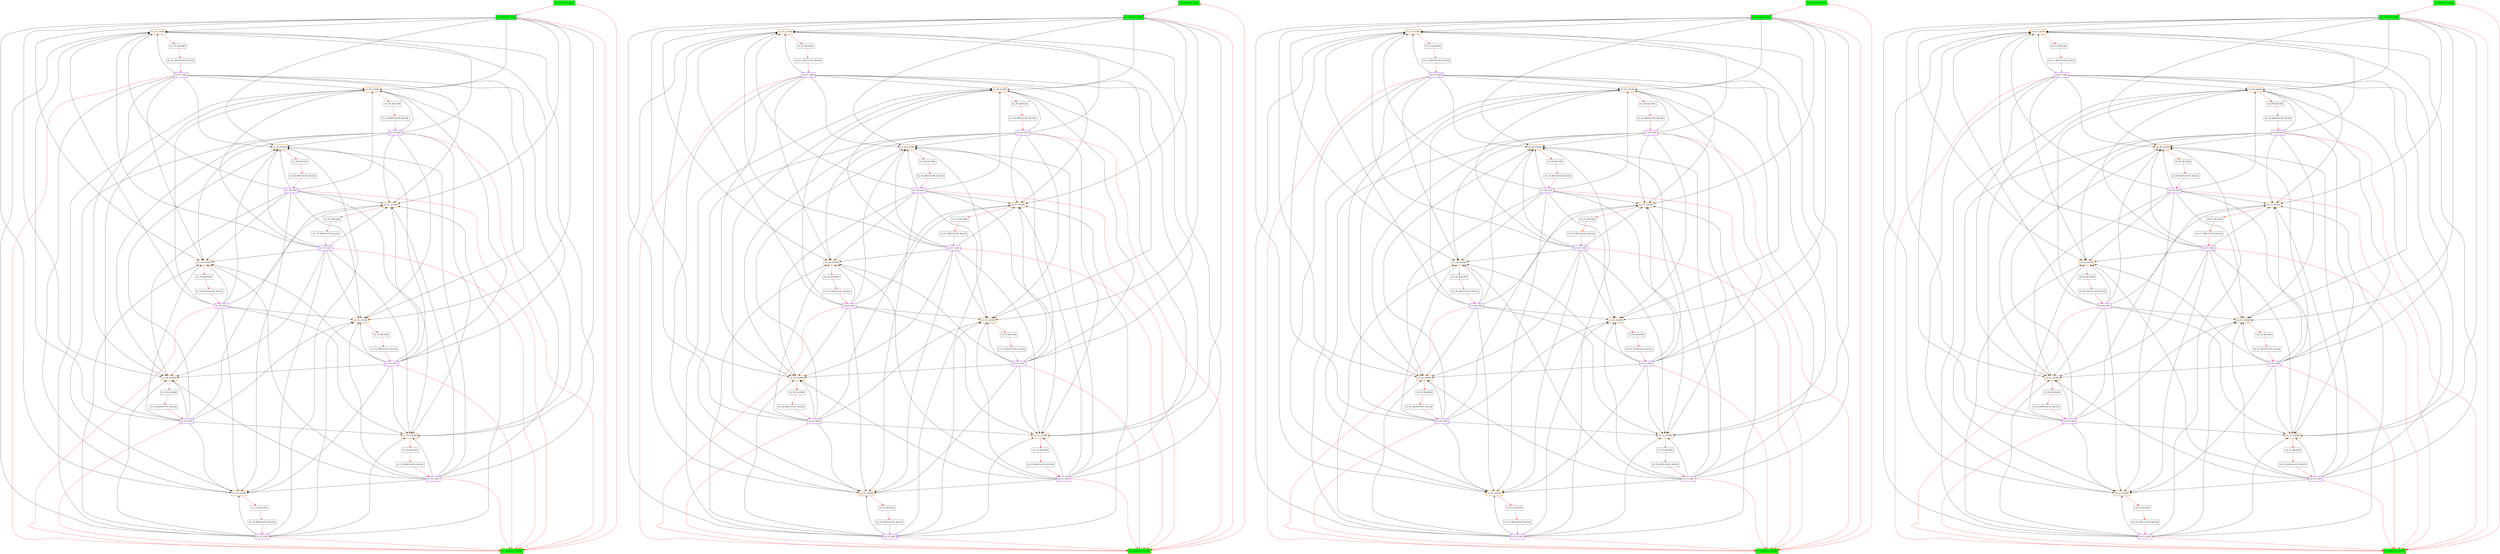 digraph G {
graph [root="Demo",rankdir   = TB, nodesep           = 0.6, mindist     = 1.0, ranksep = 1.0, overlap = false]
node [style     = "filled", fillcolor = "white", color = "black"]
G1_DEFAULT_Block[cpu="0", flags="0x00000107", type="block", tperiod="100000000", pattern="G1_DEFAULT", patentry="false", patexit="false", beamproc="undefined", bpentry="false", bpexit="false", qlo="false", qhi="false", qil="false", shape     = "rectangle", fillcolor = "green"];
G1_DEFAULT_ENTRY[cpu="0", flags="0x00002107", type="block", tperiod="100000000", pattern="G1_DEFAULT", patentry="true", patexit="false", beamproc="undefined", bpentry="false", bpexit="false", qlo="false", qhi="false", qil="false", shape     = "rectangle", fillcolor = "green", penwidth=2, color = "darkorange3"];
G1_DEFAULT_EXIT[cpu="0", flags="0x00108107", type="block", tperiod="100000000", pattern="G1_DEFAULT", patentry="false", patexit="true", beamproc="undefined", bpentry="false", bpexit="false", qlo="true", qhi="false", qil="false", shape     = "rectangle", fillcolor = "green", penwidth=2, color = "purple"];
G1_P1_BLOCK0[cpu="0", flags="0x00000207", type="block", tperiod="5000000000", pattern="G1_P1", patentry="false", patexit="false", beamproc="undefined", bpentry="false", bpexit="false", qlo="false", qhi="false", qil="false", shape     = "rectangle", fillcolor = "white"];
G1_P1_ENTRY[cpu="0", flags="0x00002007", type="block", tperiod="100000000", pattern="G1_P1", patentry="true", patexit="false", beamproc="undefined", bpentry="false", bpexit="false", qlo="false", qhi="false", qil="false", shape     = "rectangle", fillcolor = "white", penwidth=2, color = "darkorange3"];
G1_P1_EXIT[cpu="0", flags="0x00708007", type="block", tperiod="100000000", pattern="G1_P1", patentry="false", patexit="true", beamproc="undefined", bpentry="false", bpexit="false", qlo="true", qhi="true", qil="true", shape     = "rectangle", fillcolor = "white", penwidth=2, color = "purple"];
G1_P1_REPCOUNT_BLOCK[cpu="0", flags="0x00100007", type="block", tperiod="0", pattern="G1_P1", patentry="false", patexit="false", beamproc="undefined", bpentry="false", bpexit="false", qlo="true", qhi="false", qil="false", shape     = "rectangle", fillcolor = "white"];
G1_P2_BLOCK0[cpu="0", flags="0x00000007", type="block", tperiod="100000000", pattern="G1_P2", patentry="false", patexit="false", beamproc="undefined", bpentry="false", bpexit="false", qlo="false", qhi="false", qil="false", shape     = "rectangle", fillcolor = "white"];
G1_P2_ENTRY[cpu="0", flags="0x00002007", type="block", tperiod="100000000", pattern="G1_P2", patentry="true", patexit="false", beamproc="undefined", bpentry="false", bpexit="false", qlo="false", qhi="false", qil="false", shape     = "rectangle", fillcolor = "white", penwidth=2, color = "darkorange3"];
G1_P2_EXIT[cpu="0", flags="0x00708007", type="block", tperiod="100000000", pattern="G1_P2", patentry="false", patexit="true", beamproc="undefined", bpentry="false", bpexit="false", qlo="true", qhi="true", qil="true", shape     = "rectangle", fillcolor = "white", penwidth=2, color = "purple"];
G1_P2_REPCOUNT_BLOCK[cpu="0", flags="0x00100007", type="block", tperiod="0", pattern="G1_P2", patentry="false", patexit="false", beamproc="undefined", bpentry="false", bpexit="false", qlo="true", qhi="false", qil="false", shape     = "rectangle", fillcolor = "white"];
G1_P3_BLOCK0[cpu="0", flags="0x00000007", type="block", tperiod="100000000", pattern="G1_P3", patentry="false", patexit="false", beamproc="undefined", bpentry="false", bpexit="false", qlo="false", qhi="false", qil="false", shape     = "rectangle", fillcolor = "white"];
G1_P3_ENTRY[cpu="0", flags="0x00002007", type="block", tperiod="100000000", pattern="G1_P3", patentry="true", patexit="false", beamproc="undefined", bpentry="false", bpexit="false", qlo="false", qhi="false", qil="false", shape     = "rectangle", fillcolor = "white", penwidth=2, color = "darkorange3"];
G1_P3_EXIT[cpu="0", flags="0x00708007", type="block", tperiod="100000000", pattern="G1_P3", patentry="false", patexit="true", beamproc="undefined", bpentry="false", bpexit="false", qlo="true", qhi="true", qil="true", shape     = "rectangle", fillcolor = "white", penwidth=2, color = "purple"];
G1_P3_REPCOUNT_BLOCK[cpu="0", flags="0x00100007", type="block", tperiod="0", pattern="G1_P3", patentry="false", patexit="false", beamproc="undefined", bpentry="false", bpexit="false", qlo="true", qhi="false", qil="false", shape     = "rectangle", fillcolor = "white"];
G1_P4_BLOCK0[cpu="0", flags="0x00000007", type="block", tperiod="100000000", pattern="G1_P4", patentry="false", patexit="false", beamproc="undefined", bpentry="false", bpexit="false", qlo="false", qhi="false", qil="false", shape     = "rectangle", fillcolor = "white"];
G1_P4_ENTRY[cpu="0", flags="0x00002007", type="block", tperiod="100000000", pattern="G1_P4", patentry="true", patexit="false", beamproc="undefined", bpentry="false", bpexit="false", qlo="false", qhi="false", qil="false", shape     = "rectangle", fillcolor = "white", penwidth=2, color = "darkorange3"];
G1_P4_EXIT[cpu="0", flags="0x00708007", type="block", tperiod="100000000", pattern="G1_P4", patentry="false", patexit="true", beamproc="undefined", bpentry="false", bpexit="false", qlo="true", qhi="true", qil="true", shape     = "rectangle", fillcolor = "white", penwidth=2, color = "purple"];
G1_P4_REPCOUNT_BLOCK[cpu="0", flags="0x00100007", type="block", tperiod="0", pattern="G1_P4", patentry="false", patexit="false", beamproc="undefined", bpentry="false", bpexit="false", qlo="true", qhi="false", qil="false", shape     = "rectangle", fillcolor = "white"];
G1_P5_BLOCK0[cpu="0", flags="0x00000007", type="block", tperiod="100000000", pattern="G1_P5", patentry="false", patexit="false", beamproc="undefined", bpentry="false", bpexit="false", qlo="false", qhi="false", qil="false", shape     = "rectangle", fillcolor = "white"];
G1_P5_ENTRY[cpu="0", flags="0x00002007", type="block", tperiod="100000000", pattern="G1_P5", patentry="true", patexit="false", beamproc="undefined", bpentry="false", bpexit="false", qlo="false", qhi="false", qil="false", shape     = "rectangle", fillcolor = "white", penwidth=2, color = "darkorange3"];
G1_P5_EXIT[cpu="0", flags="0x00708007", type="block", tperiod="100000000", pattern="G1_P5", patentry="false", patexit="true", beamproc="undefined", bpentry="false", bpexit="false", qlo="true", qhi="true", qil="true", shape     = "rectangle", fillcolor = "white", penwidth=2, color = "purple"];
G1_P5_REPCOUNT_BLOCK[cpu="0", flags="0x00100007", type="block", tperiod="0", pattern="G1_P5", patentry="false", patexit="false", beamproc="undefined", bpentry="false", bpexit="false", qlo="true", qhi="false", qil="false", shape     = "rectangle", fillcolor = "white"];
G1_P6_BLOCK0[cpu="0", flags="0x00000007", type="block", tperiod="100000000", pattern="G1_P6", patentry="false", patexit="false", beamproc="undefined", bpentry="false", bpexit="false", qlo="false", qhi="false", qil="false", shape     = "rectangle", fillcolor = "white"];
G1_P6_ENTRY[cpu="0", flags="0x00002007", type="block", tperiod="100000000", pattern="G1_P6", patentry="true", patexit="false", beamproc="undefined", bpentry="false", bpexit="false", qlo="false", qhi="false", qil="false", shape     = "rectangle", fillcolor = "white", penwidth=2, color = "darkorange3"];
G1_P6_EXIT[cpu="0", flags="0x00708007", type="block", tperiod="100000000", pattern="G1_P6", patentry="false", patexit="true", beamproc="undefined", bpentry="false", bpexit="false", qlo="true", qhi="true", qil="true", shape     = "rectangle", fillcolor = "white", penwidth=2, color = "purple"];
G1_P6_REPCOUNT_BLOCK[cpu="0", flags="0x00100007", type="block", tperiod="0", pattern="G1_P6", patentry="false", patexit="false", beamproc="undefined", bpentry="false", bpexit="false", qlo="true", qhi="false", qil="false", shape     = "rectangle", fillcolor = "white"];
G1_P7_BLOCK0[cpu="0", flags="0x00000007", type="block", tperiod="100000000", pattern="G1_P7", patentry="false", patexit="false", beamproc="undefined", bpentry="false", bpexit="false", qlo="false", qhi="false", qil="false", shape     = "rectangle", fillcolor = "white"];
G1_P7_ENTRY[cpu="0", flags="0x00002007", type="block", tperiod="100000000", pattern="G1_P7", patentry="true", patexit="false", beamproc="undefined", bpentry="false", bpexit="false", qlo="false", qhi="false", qil="false", shape     = "rectangle", fillcolor = "white", penwidth=2, color = "darkorange3"];
G1_P7_EXIT[cpu="0", flags="0x00708007", type="block", tperiod="100000000", pattern="G1_P7", patentry="false", patexit="true", beamproc="undefined", bpentry="false", bpexit="false", qlo="true", qhi="true", qil="true", shape     = "rectangle", fillcolor = "white", penwidth=2, color = "purple"];
G1_P7_REPCOUNT_BLOCK[cpu="0", flags="0x00100007", type="block", tperiod="0", pattern="G1_P7", patentry="false", patexit="false", beamproc="undefined", bpentry="false", bpexit="false", qlo="true", qhi="false", qil="false", shape     = "rectangle", fillcolor = "white"];
G1_P8_BLOCK0[cpu="0", flags="0x00000007", type="block", tperiod="100000000", pattern="G1_P8", patentry="false", patexit="false", beamproc="undefined", bpentry="false", bpexit="false", qlo="false", qhi="false", qil="false", shape     = "rectangle", fillcolor = "white"];
G1_P8_ENTRY[cpu="0", flags="0x00002007", type="block", tperiod="100000000", pattern="G1_P8", patentry="true", patexit="false", beamproc="undefined", bpentry="false", bpexit="false", qlo="false", qhi="false", qil="false", shape     = "rectangle", fillcolor = "white", penwidth=2, color = "darkorange3"];
G1_P8_EXIT[cpu="0", flags="0x00708007", type="block", tperiod="100000000", pattern="G1_P8", patentry="false", patexit="true", beamproc="undefined", bpentry="false", bpexit="false", qlo="true", qhi="true", qil="true", shape     = "rectangle", fillcolor = "white", penwidth=2, color = "purple"];
G1_P8_REPCOUNT_BLOCK[cpu="0", flags="0x00100007", type="block", tperiod="0", pattern="G1_P8", patentry="false", patexit="false", beamproc="undefined", bpentry="false", bpexit="false", qlo="true", qhi="false", qil="false", shape     = "rectangle", fillcolor = "white"];
G1_P9_BLOCK0[cpu="0", flags="0x00000007", type="block", tperiod="100000000", pattern="G1_P9", patentry="false", patexit="false", beamproc="undefined", bpentry="false", bpexit="false", qlo="false", qhi="false", qil="false", shape     = "rectangle", fillcolor = "white"];
G1_P9_ENTRY[cpu="0", flags="0x00002007", type="block", tperiod="100000000", pattern="G1_P9", patentry="true", patexit="false", beamproc="undefined", bpentry="false", bpexit="false", qlo="false", qhi="false", qil="false", shape     = "rectangle", fillcolor = "white", penwidth=2, color = "darkorange3"];
G1_P9_EXIT[cpu="0", flags="0x00708007", type="block", tperiod="100000000", pattern="G1_P9", patentry="false", patexit="true", beamproc="undefined", bpentry="false", bpexit="false", qlo="true", qhi="true", qil="true", shape     = "rectangle", fillcolor = "white", penwidth=2, color = "purple"];
G1_P9_REPCOUNT_BLOCK[cpu="0", flags="0x00100007", type="block", tperiod="0", pattern="G1_P9", patentry="false", patexit="false", beamproc="undefined", bpentry="false", bpexit="false", qlo="true", qhi="false", qil="false", shape     = "rectangle", fillcolor = "white"];
G2_DEFAULT_Block[cpu="1", flags="0x00000107", type="block", tperiod="100000000", pattern="G2_DEFAULT", patentry="false", patexit="false", beamproc="undefined", bpentry="false", bpexit="false", qlo="false", qhi="false", qil="false", shape     = "rectangle", fillcolor = "green"];
G2_DEFAULT_ENTRY[cpu="1", flags="0x00002107", type="block", tperiod="100000000", pattern="G2_DEFAULT", patentry="true", patexit="false", beamproc="undefined", bpentry="false", bpexit="false", qlo="false", qhi="false", qil="false", shape     = "rectangle", fillcolor = "green", penwidth=2, color = "darkorange3"];
G2_DEFAULT_EXIT[cpu="1", flags="0x00108107", type="block", tperiod="100000000", pattern="G2_DEFAULT", patentry="false", patexit="true", beamproc="undefined", bpentry="false", bpexit="false", qlo="true", qhi="false", qil="false", shape     = "rectangle", fillcolor = "green", penwidth=2, color = "purple"];
G2_P1_BLOCK0[cpu="1", flags="0x00000007", type="block", tperiod="100000000", pattern="G2_P1", patentry="false", patexit="false", beamproc="undefined", bpentry="false", bpexit="false", qlo="false", qhi="false", qil="false", shape     = "rectangle", fillcolor = "white"];
G2_P1_ENTRY[cpu="1", flags="0x00002007", type="block", tperiod="100000000", pattern="G2_P1", patentry="true", patexit="false", beamproc="undefined", bpentry="false", bpexit="false", qlo="false", qhi="false", qil="false", shape     = "rectangle", fillcolor = "white", penwidth=2, color = "darkorange3"];
G2_P1_EXIT[cpu="1", flags="0x00708007", type="block", tperiod="100000000", pattern="G2_P1", patentry="false", patexit="true", beamproc="undefined", bpentry="false", bpexit="false", qlo="true", qhi="true", qil="true", shape     = "rectangle", fillcolor = "white", penwidth=2, color = "purple"];
G2_P1_REPCOUNT_BLOCK[cpu="1", flags="0x00100007", type="block", tperiod="0", pattern="G2_P1", patentry="false", patexit="false", beamproc="undefined", bpentry="false", bpexit="false", qlo="true", qhi="false", qil="false", shape     = "rectangle", fillcolor = "white"];
G2_P2_BLOCK0[cpu="1", flags="0x00000007", type="block", tperiod="100000000", pattern="G2_P2", patentry="false", patexit="false", beamproc="undefined", bpentry="false", bpexit="false", qlo="false", qhi="false", qil="false", shape     = "rectangle", fillcolor = "white"];
G2_P2_ENTRY[cpu="1", flags="0x00002007", type="block", tperiod="100000000", pattern="G2_P2", patentry="true", patexit="false", beamproc="undefined", bpentry="false", bpexit="false", qlo="false", qhi="false", qil="false", shape     = "rectangle", fillcolor = "white", penwidth=2, color = "darkorange3"];
G2_P2_EXIT[cpu="1", flags="0x00708007", type="block", tperiod="100000000", pattern="G2_P2", patentry="false", patexit="true", beamproc="undefined", bpentry="false", bpexit="false", qlo="true", qhi="true", qil="true", shape     = "rectangle", fillcolor = "white", penwidth=2, color = "purple"];
G2_P2_REPCOUNT_BLOCK[cpu="1", flags="0x00100007", type="block", tperiod="0", pattern="G2_P2", patentry="false", patexit="false", beamproc="undefined", bpentry="false", bpexit="false", qlo="true", qhi="false", qil="false", shape     = "rectangle", fillcolor = "white"];
G2_P3_BLOCK0[cpu="1", flags="0x00000007", type="block", tperiod="100000000", pattern="G2_P3", patentry="false", patexit="false", beamproc="undefined", bpentry="false", bpexit="false", qlo="false", qhi="false", qil="false", shape     = "rectangle", fillcolor = "white"];
G2_P3_ENTRY[cpu="1", flags="0x00002007", type="block", tperiod="100000000", pattern="G2_P3", patentry="true", patexit="false", beamproc="undefined", bpentry="false", bpexit="false", qlo="false", qhi="false", qil="false", shape     = "rectangle", fillcolor = "white", penwidth=2, color = "darkorange3"];
G2_P3_EXIT[cpu="1", flags="0x00708007", type="block", tperiod="100000000", pattern="G2_P3", patentry="false", patexit="true", beamproc="undefined", bpentry="false", bpexit="false", qlo="true", qhi="true", qil="true", shape     = "rectangle", fillcolor = "white", penwidth=2, color = "purple"];
G2_P3_REPCOUNT_BLOCK[cpu="1", flags="0x00100007", type="block", tperiod="0", pattern="G2_P3", patentry="false", patexit="false", beamproc="undefined", bpentry="false", bpexit="false", qlo="true", qhi="false", qil="false", shape     = "rectangle", fillcolor = "white"];
G2_P4_BLOCK0[cpu="1", flags="0x00000007", type="block", tperiod="100000000", pattern="G2_P4", patentry="false", patexit="false", beamproc="undefined", bpentry="false", bpexit="false", qlo="false", qhi="false", qil="false", shape     = "rectangle", fillcolor = "white"];
G2_P4_ENTRY[cpu="1", flags="0x00002007", type="block", tperiod="100000000", pattern="G2_P4", patentry="true", patexit="false", beamproc="undefined", bpentry="false", bpexit="false", qlo="false", qhi="false", qil="false", shape     = "rectangle", fillcolor = "white", penwidth=2, color = "darkorange3"];
G2_P4_EXIT[cpu="1", flags="0x00708007", type="block", tperiod="100000000", pattern="G2_P4", patentry="false", patexit="true", beamproc="undefined", bpentry="false", bpexit="false", qlo="true", qhi="true", qil="true", shape     = "rectangle", fillcolor = "white", penwidth=2, color = "purple"];
G2_P4_REPCOUNT_BLOCK[cpu="1", flags="0x00100007", type="block", tperiod="0", pattern="G2_P4", patentry="false", patexit="false", beamproc="undefined", bpentry="false", bpexit="false", qlo="true", qhi="false", qil="false", shape     = "rectangle", fillcolor = "white"];
G2_P5_BLOCK0[cpu="1", flags="0x00000007", type="block", tperiod="100000000", pattern="G2_P5", patentry="false", patexit="false", beamproc="undefined", bpentry="false", bpexit="false", qlo="false", qhi="false", qil="false", shape     = "rectangle", fillcolor = "white"];
G2_P5_ENTRY[cpu="1", flags="0x00002007", type="block", tperiod="100000000", pattern="G2_P5", patentry="true", patexit="false", beamproc="undefined", bpentry="false", bpexit="false", qlo="false", qhi="false", qil="false", shape     = "rectangle", fillcolor = "white", penwidth=2, color = "darkorange3"];
G2_P5_EXIT[cpu="1", flags="0x00708007", type="block", tperiod="100000000", pattern="G2_P5", patentry="false", patexit="true", beamproc="undefined", bpentry="false", bpexit="false", qlo="true", qhi="true", qil="true", shape     = "rectangle", fillcolor = "white", penwidth=2, color = "purple"];
G2_P5_REPCOUNT_BLOCK[cpu="1", flags="0x00100007", type="block", tperiod="0", pattern="G2_P5", patentry="false", patexit="false", beamproc="undefined", bpentry="false", bpexit="false", qlo="true", qhi="false", qil="false", shape     = "rectangle", fillcolor = "white"];
G2_P6_BLOCK0[cpu="1", flags="0x00000007", type="block", tperiod="100000000", pattern="G2_P6", patentry="false", patexit="false", beamproc="undefined", bpentry="false", bpexit="false", qlo="false", qhi="false", qil="false", shape     = "rectangle", fillcolor = "white"];
G2_P6_ENTRY[cpu="1", flags="0x00002007", type="block", tperiod="100000000", pattern="G2_P6", patentry="true", patexit="false", beamproc="undefined", bpentry="false", bpexit="false", qlo="false", qhi="false", qil="false", shape     = "rectangle", fillcolor = "white", penwidth=2, color = "darkorange3"];
G2_P6_EXIT[cpu="1", flags="0x00708007", type="block", tperiod="100000000", pattern="G2_P6", patentry="false", patexit="true", beamproc="undefined", bpentry="false", bpexit="false", qlo="true", qhi="true", qil="true", shape     = "rectangle", fillcolor = "white", penwidth=2, color = "purple"];
G2_P6_REPCOUNT_BLOCK[cpu="1", flags="0x00100007", type="block", tperiod="0", pattern="G2_P6", patentry="false", patexit="false", beamproc="undefined", bpentry="false", bpexit="false", qlo="true", qhi="false", qil="false", shape     = "rectangle", fillcolor = "white"];
G2_P7_BLOCK0[cpu="1", flags="0x00000007", type="block", tperiod="100000000", pattern="G2_P7", patentry="false", patexit="false", beamproc="undefined", bpentry="false", bpexit="false", qlo="false", qhi="false", qil="false", shape     = "rectangle", fillcolor = "white"];
G2_P7_ENTRY[cpu="1", flags="0x00002007", type="block", tperiod="100000000", pattern="G2_P7", patentry="true", patexit="false", beamproc="undefined", bpentry="false", bpexit="false", qlo="false", qhi="false", qil="false", shape     = "rectangle", fillcolor = "white", penwidth=2, color = "darkorange3"];
G2_P7_EXIT[cpu="1", flags="0x00708007", type="block", tperiod="100000000", pattern="G2_P7", patentry="false", patexit="true", beamproc="undefined", bpentry="false", bpexit="false", qlo="true", qhi="true", qil="true", shape     = "rectangle", fillcolor = "white", penwidth=2, color = "purple"];
G2_P7_REPCOUNT_BLOCK[cpu="1", flags="0x00100007", type="block", tperiod="0", pattern="G2_P7", patentry="false", patexit="false", beamproc="undefined", bpentry="false", bpexit="false", qlo="true", qhi="false", qil="false", shape     = "rectangle", fillcolor = "white"];
G2_P8_BLOCK0[cpu="1", flags="0x00000007", type="block", tperiod="100000000", pattern="G2_P8", patentry="false", patexit="false", beamproc="undefined", bpentry="false", bpexit="false", qlo="false", qhi="false", qil="false", shape     = "rectangle", fillcolor = "white"];
G2_P8_ENTRY[cpu="1", flags="0x00002007", type="block", tperiod="100000000", pattern="G2_P8", patentry="true", patexit="false", beamproc="undefined", bpentry="false", bpexit="false", qlo="false", qhi="false", qil="false", shape     = "rectangle", fillcolor = "white", penwidth=2, color = "darkorange3"];
G2_P8_EXIT[cpu="1", flags="0x00708007", type="block", tperiod="100000000", pattern="G2_P8", patentry="false", patexit="true", beamproc="undefined", bpentry="false", bpexit="false", qlo="true", qhi="true", qil="true", shape     = "rectangle", fillcolor = "white", penwidth=2, color = "purple"];
G2_P8_REPCOUNT_BLOCK[cpu="1", flags="0x00100007", type="block", tperiod="0", pattern="G2_P8", patentry="false", patexit="false", beamproc="undefined", bpentry="false", bpexit="false", qlo="true", qhi="false", qil="false", shape     = "rectangle", fillcolor = "white"];
G2_P9_BLOCK0[cpu="1", flags="0x00000007", type="block", tperiod="100000000", pattern="G2_P9", patentry="false", patexit="false", beamproc="undefined", bpentry="false", bpexit="false", qlo="false", qhi="false", qil="false", shape     = "rectangle", fillcolor = "white"];
G2_P9_ENTRY[cpu="1", flags="0x00002007", type="block", tperiod="100000000", pattern="G2_P9", patentry="true", patexit="false", beamproc="undefined", bpentry="false", bpexit="false", qlo="false", qhi="false", qil="false", shape     = "rectangle", fillcolor = "white", penwidth=2, color = "darkorange3"];
G2_P9_EXIT[cpu="1", flags="0x00708007", type="block", tperiod="100000000", pattern="G2_P9", patentry="false", patexit="true", beamproc="undefined", bpentry="false", bpexit="false", qlo="true", qhi="true", qil="true", shape     = "rectangle", fillcolor = "white", penwidth=2, color = "purple"];
G2_P9_REPCOUNT_BLOCK[cpu="1", flags="0x00100007", type="block", tperiod="0", pattern="G2_P9", patentry="false", patexit="false", beamproc="undefined", bpentry="false", bpexit="false", qlo="true", qhi="false", qil="false", shape     = "rectangle", fillcolor = "white"];
G3_DEFAULT_Block[cpu="2", flags="0x00000107", type="block", tperiod="100000000", pattern="G3_DEFAULT", patentry="false", patexit="false", beamproc="undefined", bpentry="false", bpexit="false", qlo="false", qhi="false", qil="false", shape     = "rectangle", fillcolor = "green"];
G3_DEFAULT_ENTRY[cpu="2", flags="0x00002107", type="block", tperiod="100000000", pattern="G3_DEFAULT", patentry="true", patexit="false", beamproc="undefined", bpentry="false", bpexit="false", qlo="false", qhi="false", qil="false", shape     = "rectangle", fillcolor = "green", penwidth=2, color = "darkorange3"];
G3_DEFAULT_EXIT[cpu="2", flags="0x00108107", type="block", tperiod="100000000", pattern="G3_DEFAULT", patentry="false", patexit="true", beamproc="undefined", bpentry="false", bpexit="false", qlo="true", qhi="false", qil="false", shape     = "rectangle", fillcolor = "green", penwidth=2, color = "purple"];
G3_P1_BLOCK0[cpu="2", flags="0x00000007", type="block", tperiod="100000000", pattern="G3_P1", patentry="false", patexit="false", beamproc="undefined", bpentry="false", bpexit="false", qlo="false", qhi="false", qil="false", shape     = "rectangle", fillcolor = "white"];
G3_P1_ENTRY[cpu="2", flags="0x00002007", type="block", tperiod="100000000", pattern="G3_P1", patentry="true", patexit="false", beamproc="undefined", bpentry="false", bpexit="false", qlo="false", qhi="false", qil="false", shape     = "rectangle", fillcolor = "white", penwidth=2, color = "darkorange3"];
G3_P1_EXIT[cpu="2", flags="0x00708007", type="block", tperiod="100000000", pattern="G3_P1", patentry="false", patexit="true", beamproc="undefined", bpentry="false", bpexit="false", qlo="true", qhi="true", qil="true", shape     = "rectangle", fillcolor = "white", penwidth=2, color = "purple"];
G3_P1_REPCOUNT_BLOCK[cpu="2", flags="0x00100007", type="block", tperiod="0", pattern="G3_P1", patentry="false", patexit="false", beamproc="undefined", bpentry="false", bpexit="false", qlo="true", qhi="false", qil="false", shape     = "rectangle", fillcolor = "white"];
G3_P2_BLOCK0[cpu="2", flags="0x00000007", type="block", tperiod="100000000", pattern="G3_P2", patentry="false", patexit="false", beamproc="undefined", bpentry="false", bpexit="false", qlo="false", qhi="false", qil="false", shape     = "rectangle", fillcolor = "white"];
G3_P2_ENTRY[cpu="2", flags="0x00002007", type="block", tperiod="100000000", pattern="G3_P2", patentry="true", patexit="false", beamproc="undefined", bpentry="false", bpexit="false", qlo="false", qhi="false", qil="false", shape     = "rectangle", fillcolor = "white", penwidth=2, color = "darkorange3"];
G3_P2_EXIT[cpu="2", flags="0x00708007", type="block", tperiod="100000000", pattern="G3_P2", patentry="false", patexit="true", beamproc="undefined", bpentry="false", bpexit="false", qlo="true", qhi="true", qil="true", shape     = "rectangle", fillcolor = "white", penwidth=2, color = "purple"];
G3_P2_REPCOUNT_BLOCK[cpu="2", flags="0x00100007", type="block", tperiod="0", pattern="G3_P2", patentry="false", patexit="false", beamproc="undefined", bpentry="false", bpexit="false", qlo="true", qhi="false", qil="false", shape     = "rectangle", fillcolor = "white"];
G3_P3_BLOCK0[cpu="2", flags="0x00000007", type="block", tperiod="100000000", pattern="G3_P3", patentry="false", patexit="false", beamproc="undefined", bpentry="false", bpexit="false", qlo="false", qhi="false", qil="false", shape     = "rectangle", fillcolor = "white"];
G3_P3_ENTRY[cpu="2", flags="0x00002007", type="block", tperiod="100000000", pattern="G3_P3", patentry="true", patexit="false", beamproc="undefined", bpentry="false", bpexit="false", qlo="false", qhi="false", qil="false", shape     = "rectangle", fillcolor = "white", penwidth=2, color = "darkorange3"];
G3_P3_EXIT[cpu="2", flags="0x00708007", type="block", tperiod="100000000", pattern="G3_P3", patentry="false", patexit="true", beamproc="undefined", bpentry="false", bpexit="false", qlo="true", qhi="true", qil="true", shape     = "rectangle", fillcolor = "white", penwidth=2, color = "purple"];
G3_P3_REPCOUNT_BLOCK[cpu="2", flags="0x00100007", type="block", tperiod="0", pattern="G3_P3", patentry="false", patexit="false", beamproc="undefined", bpentry="false", bpexit="false", qlo="true", qhi="false", qil="false", shape     = "rectangle", fillcolor = "white"];
G3_P4_BLOCK0[cpu="2", flags="0x00000007", type="block", tperiod="100000000", pattern="G3_P4", patentry="false", patexit="false", beamproc="undefined", bpentry="false", bpexit="false", qlo="false", qhi="false", qil="false", shape     = "rectangle", fillcolor = "white"];
G3_P4_ENTRY[cpu="2", flags="0x00002007", type="block", tperiod="100000000", pattern="G3_P4", patentry="true", patexit="false", beamproc="undefined", bpentry="false", bpexit="false", qlo="false", qhi="false", qil="false", shape     = "rectangle", fillcolor = "white", penwidth=2, color = "darkorange3"];
G3_P4_EXIT[cpu="2", flags="0x00708007", type="block", tperiod="100000000", pattern="G3_P4", patentry="false", patexit="true", beamproc="undefined", bpentry="false", bpexit="false", qlo="true", qhi="true", qil="true", shape     = "rectangle", fillcolor = "white", penwidth=2, color = "purple"];
G3_P4_REPCOUNT_BLOCK[cpu="2", flags="0x00100007", type="block", tperiod="0", pattern="G3_P4", patentry="false", patexit="false", beamproc="undefined", bpentry="false", bpexit="false", qlo="true", qhi="false", qil="false", shape     = "rectangle", fillcolor = "white"];
G3_P5_BLOCK0[cpu="2", flags="0x00000007", type="block", tperiod="100000000", pattern="G3_P5", patentry="false", patexit="false", beamproc="undefined", bpentry="false", bpexit="false", qlo="false", qhi="false", qil="false", shape     = "rectangle", fillcolor = "white"];
G3_P5_ENTRY[cpu="2", flags="0x00002007", type="block", tperiod="100000000", pattern="G3_P5", patentry="true", patexit="false", beamproc="undefined", bpentry="false", bpexit="false", qlo="false", qhi="false", qil="false", shape     = "rectangle", fillcolor = "white", penwidth=2, color = "darkorange3"];
G3_P5_EXIT[cpu="2", flags="0x00708007", type="block", tperiod="100000000", pattern="G3_P5", patentry="false", patexit="true", beamproc="undefined", bpentry="false", bpexit="false", qlo="true", qhi="true", qil="true", shape     = "rectangle", fillcolor = "white", penwidth=2, color = "purple"];
G3_P5_REPCOUNT_BLOCK[cpu="2", flags="0x00100007", type="block", tperiod="0", pattern="G3_P5", patentry="false", patexit="false", beamproc="undefined", bpentry="false", bpexit="false", qlo="true", qhi="false", qil="false", shape     = "rectangle", fillcolor = "white"];
G3_P6_BLOCK0[cpu="2", flags="0x00000007", type="block", tperiod="100000000", pattern="G3_P6", patentry="false", patexit="false", beamproc="undefined", bpentry="false", bpexit="false", qlo="false", qhi="false", qil="false", shape     = "rectangle", fillcolor = "white"];
G3_P6_ENTRY[cpu="2", flags="0x00002007", type="block", tperiod="100000000", pattern="G3_P6", patentry="true", patexit="false", beamproc="undefined", bpentry="false", bpexit="false", qlo="false", qhi="false", qil="false", shape     = "rectangle", fillcolor = "white", penwidth=2, color = "darkorange3"];
G3_P6_EXIT[cpu="2", flags="0x00708007", type="block", tperiod="100000000", pattern="G3_P6", patentry="false", patexit="true", beamproc="undefined", bpentry="false", bpexit="false", qlo="true", qhi="true", qil="true", shape     = "rectangle", fillcolor = "white", penwidth=2, color = "purple"];
G3_P6_REPCOUNT_BLOCK[cpu="2", flags="0x00100007", type="block", tperiod="0", pattern="G3_P6", patentry="false", patexit="false", beamproc="undefined", bpentry="false", bpexit="false", qlo="true", qhi="false", qil="false", shape     = "rectangle", fillcolor = "white"];
G3_P7_BLOCK0[cpu="2", flags="0x00000007", type="block", tperiod="100000000", pattern="G3_P7", patentry="false", patexit="false", beamproc="undefined", bpentry="false", bpexit="false", qlo="false", qhi="false", qil="false", shape     = "rectangle", fillcolor = "white"];
G3_P7_ENTRY[cpu="2", flags="0x00002007", type="block", tperiod="100000000", pattern="G3_P7", patentry="true", patexit="false", beamproc="undefined", bpentry="false", bpexit="false", qlo="false", qhi="false", qil="false", shape     = "rectangle", fillcolor = "white", penwidth=2, color = "darkorange3"];
G3_P7_EXIT[cpu="2", flags="0x00708007", type="block", tperiod="100000000", pattern="G3_P7", patentry="false", patexit="true", beamproc="undefined", bpentry="false", bpexit="false", qlo="true", qhi="true", qil="true", shape     = "rectangle", fillcolor = "white", penwidth=2, color = "purple"];
G3_P7_REPCOUNT_BLOCK[cpu="2", flags="0x00100007", type="block", tperiod="0", pattern="G3_P7", patentry="false", patexit="false", beamproc="undefined", bpentry="false", bpexit="false", qlo="true", qhi="false", qil="false", shape     = "rectangle", fillcolor = "white"];
G3_P8_BLOCK0[cpu="2", flags="0x00000007", type="block", tperiod="100000000", pattern="G3_P8", patentry="false", patexit="false", beamproc="undefined", bpentry="false", bpexit="false", qlo="false", qhi="false", qil="false", shape     = "rectangle", fillcolor = "white"];
G3_P8_ENTRY[cpu="2", flags="0x00002007", type="block", tperiod="100000000", pattern="G3_P8", patentry="true", patexit="false", beamproc="undefined", bpentry="false", bpexit="false", qlo="false", qhi="false", qil="false", shape     = "rectangle", fillcolor = "white", penwidth=2, color = "darkorange3"];
G3_P8_EXIT[cpu="2", flags="0x00708007", type="block", tperiod="100000000", pattern="G3_P8", patentry="false", patexit="true", beamproc="undefined", bpentry="false", bpexit="false", qlo="true", qhi="true", qil="true", shape     = "rectangle", fillcolor = "white", penwidth=2, color = "purple"];
G3_P8_REPCOUNT_BLOCK[cpu="2", flags="0x00100007", type="block", tperiod="0", pattern="G3_P8", patentry="false", patexit="false", beamproc="undefined", bpentry="false", bpexit="false", qlo="true", qhi="false", qil="false", shape     = "rectangle", fillcolor = "white"];
G3_P9_BLOCK0[cpu="2", flags="0x00000007", type="block", tperiod="100000000", pattern="G3_P9", patentry="false", patexit="false", beamproc="undefined", bpentry="false", bpexit="false", qlo="false", qhi="false", qil="false", shape     = "rectangle", fillcolor = "white"];
G3_P9_ENTRY[cpu="2", flags="0x00002007", type="block", tperiod="100000000", pattern="G3_P9", patentry="true", patexit="false", beamproc="undefined", bpentry="false", bpexit="false", qlo="false", qhi="false", qil="false", shape     = "rectangle", fillcolor = "white", penwidth=2, color = "darkorange3"];
G3_P9_EXIT[cpu="2", flags="0x00708007", type="block", tperiod="100000000", pattern="G3_P9", patentry="false", patexit="true", beamproc="undefined", bpentry="false", bpexit="false", qlo="true", qhi="true", qil="true", shape     = "rectangle", fillcolor = "white", penwidth=2, color = "purple"];
G3_P9_REPCOUNT_BLOCK[cpu="2", flags="0x00100007", type="block", tperiod="0", pattern="G3_P9", patentry="false", patexit="false", beamproc="undefined", bpentry="false", bpexit="false", qlo="true", qhi="false", qil="false", shape     = "rectangle", fillcolor = "white"];
G4_DEFAULT_Block[cpu="3", flags="0x00000107", type="block", tperiod="100000000", pattern="G4_DEFAULT", patentry="false", patexit="false", beamproc="undefined", bpentry="false", bpexit="false", qlo="false", qhi="false", qil="false", shape     = "rectangle", fillcolor = "green"];
G4_DEFAULT_ENTRY[cpu="3", flags="0x00002107", type="block", tperiod="100000000", pattern="G4_DEFAULT", patentry="true", patexit="false", beamproc="undefined", bpentry="false", bpexit="false", qlo="false", qhi="false", qil="false", shape     = "rectangle", fillcolor = "green", penwidth=2, color = "darkorange3"];
G4_DEFAULT_EXIT[cpu="3", flags="0x00108107", type="block", tperiod="100000000", pattern="G4_DEFAULT", patentry="false", patexit="true", beamproc="undefined", bpentry="false", bpexit="false", qlo="true", qhi="false", qil="false", shape     = "rectangle", fillcolor = "green", penwidth=2, color = "purple"];
G4_P1_BLOCK0[cpu="3", flags="0x00000007", type="block", tperiod="100000000", pattern="G4_P1", patentry="false", patexit="false", beamproc="undefined", bpentry="false", bpexit="false", qlo="false", qhi="false", qil="false", shape     = "rectangle", fillcolor = "white"];
G4_P1_ENTRY[cpu="3", flags="0x00002007", type="block", tperiod="100000000", pattern="G4_P1", patentry="true", patexit="false", beamproc="undefined", bpentry="false", bpexit="false", qlo="false", qhi="false", qil="false", shape     = "rectangle", fillcolor = "white", penwidth=2, color = "darkorange3"];
G4_P1_EXIT[cpu="3", flags="0x00708007", type="block", tperiod="100000000", pattern="G4_P1", patentry="false", patexit="true", beamproc="undefined", bpentry="false", bpexit="false", qlo="true", qhi="true", qil="true", shape     = "rectangle", fillcolor = "white", penwidth=2, color = "purple"];
G4_P1_REPCOUNT_BLOCK[cpu="3", flags="0x00100007", type="block", tperiod="0", pattern="G4_P1", patentry="false", patexit="false", beamproc="undefined", bpentry="false", bpexit="false", qlo="true", qhi="false", qil="false", shape     = "rectangle", fillcolor = "white"];
G4_P2_BLOCK0[cpu="3", flags="0x00000007", type="block", tperiod="100000000", pattern="G4_P2", patentry="false", patexit="false", beamproc="undefined", bpentry="false", bpexit="false", qlo="false", qhi="false", qil="false", shape     = "rectangle", fillcolor = "white"];
G4_P2_ENTRY[cpu="3", flags="0x00002007", type="block", tperiod="100000000", pattern="G4_P2", patentry="true", patexit="false", beamproc="undefined", bpentry="false", bpexit="false", qlo="false", qhi="false", qil="false", shape     = "rectangle", fillcolor = "white", penwidth=2, color = "darkorange3"];
G4_P2_EXIT[cpu="3", flags="0x00708007", type="block", tperiod="100000000", pattern="G4_P2", patentry="false", patexit="true", beamproc="undefined", bpentry="false", bpexit="false", qlo="true", qhi="true", qil="true", shape     = "rectangle", fillcolor = "white", penwidth=2, color = "purple"];
G4_P2_REPCOUNT_BLOCK[cpu="3", flags="0x00100007", type="block", tperiod="0", pattern="G4_P2", patentry="false", patexit="false", beamproc="undefined", bpentry="false", bpexit="false", qlo="true", qhi="false", qil="false", shape     = "rectangle", fillcolor = "white"];
G4_P3_BLOCK0[cpu="3", flags="0x00000007", type="block", tperiod="100000000", pattern="G4_P3", patentry="false", patexit="false", beamproc="undefined", bpentry="false", bpexit="false", qlo="false", qhi="false", qil="false", shape     = "rectangle", fillcolor = "white"];
G4_P3_ENTRY[cpu="3", flags="0x00002007", type="block", tperiod="100000000", pattern="G4_P3", patentry="true", patexit="false", beamproc="undefined", bpentry="false", bpexit="false", qlo="false", qhi="false", qil="false", shape     = "rectangle", fillcolor = "white", penwidth=2, color = "darkorange3"];
G4_P3_EXIT[cpu="3", flags="0x00708007", type="block", tperiod="100000000", pattern="G4_P3", patentry="false", patexit="true", beamproc="undefined", bpentry="false", bpexit="false", qlo="true", qhi="true", qil="true", shape     = "rectangle", fillcolor = "white", penwidth=2, color = "purple"];
G4_P3_REPCOUNT_BLOCK[cpu="3", flags="0x00100007", type="block", tperiod="0", pattern="G4_P3", patentry="false", patexit="false", beamproc="undefined", bpentry="false", bpexit="false", qlo="true", qhi="false", qil="false", shape     = "rectangle", fillcolor = "white"];
G4_P4_BLOCK0[cpu="3", flags="0x00000007", type="block", tperiod="100000000", pattern="G4_P4", patentry="false", patexit="false", beamproc="undefined", bpentry="false", bpexit="false", qlo="false", qhi="false", qil="false", shape     = "rectangle", fillcolor = "white"];
G4_P4_ENTRY[cpu="3", flags="0x00002007", type="block", tperiod="100000000", pattern="G4_P4", patentry="true", patexit="false", beamproc="undefined", bpentry="false", bpexit="false", qlo="false", qhi="false", qil="false", shape     = "rectangle", fillcolor = "white", penwidth=2, color = "darkorange3"];
G4_P4_EXIT[cpu="3", flags="0x00708007", type="block", tperiod="100000000", pattern="G4_P4", patentry="false", patexit="true", beamproc="undefined", bpentry="false", bpexit="false", qlo="true", qhi="true", qil="true", shape     = "rectangle", fillcolor = "white", penwidth=2, color = "purple"];
G4_P4_REPCOUNT_BLOCK[cpu="3", flags="0x00100007", type="block", tperiod="0", pattern="G4_P4", patentry="false", patexit="false", beamproc="undefined", bpentry="false", bpexit="false", qlo="true", qhi="false", qil="false", shape     = "rectangle", fillcolor = "white"];
G4_P5_BLOCK0[cpu="3", flags="0x00000007", type="block", tperiod="100000000", pattern="G4_P5", patentry="false", patexit="false", beamproc="undefined", bpentry="false", bpexit="false", qlo="false", qhi="false", qil="false", shape     = "rectangle", fillcolor = "white"];
G4_P5_ENTRY[cpu="3", flags="0x00002007", type="block", tperiod="100000000", pattern="G4_P5", patentry="true", patexit="false", beamproc="undefined", bpentry="false", bpexit="false", qlo="false", qhi="false", qil="false", shape     = "rectangle", fillcolor = "white", penwidth=2, color = "darkorange3"];
G4_P5_EXIT[cpu="3", flags="0x00708007", type="block", tperiod="100000000", pattern="G4_P5", patentry="false", patexit="true", beamproc="undefined", bpentry="false", bpexit="false", qlo="true", qhi="true", qil="true", shape     = "rectangle", fillcolor = "white", penwidth=2, color = "purple"];
G4_P5_REPCOUNT_BLOCK[cpu="3", flags="0x00100007", type="block", tperiod="0", pattern="G4_P5", patentry="false", patexit="false", beamproc="undefined", bpentry="false", bpexit="false", qlo="true", qhi="false", qil="false", shape     = "rectangle", fillcolor = "white"];
G4_P6_BLOCK0[cpu="3", flags="0x00000007", type="block", tperiod="100000000", pattern="G4_P6", patentry="false", patexit="false", beamproc="undefined", bpentry="false", bpexit="false", qlo="false", qhi="false", qil="false", shape     = "rectangle", fillcolor = "white"];
G4_P6_ENTRY[cpu="3", flags="0x00002007", type="block", tperiod="100000000", pattern="G4_P6", patentry="true", patexit="false", beamproc="undefined", bpentry="false", bpexit="false", qlo="false", qhi="false", qil="false", shape     = "rectangle", fillcolor = "white", penwidth=2, color = "darkorange3"];
G4_P6_EXIT[cpu="3", flags="0x00708007", type="block", tperiod="100000000", pattern="G4_P6", patentry="false", patexit="true", beamproc="undefined", bpentry="false", bpexit="false", qlo="true", qhi="true", qil="true", shape     = "rectangle", fillcolor = "white", penwidth=2, color = "purple"];
G4_P6_REPCOUNT_BLOCK[cpu="3", flags="0x00100007", type="block", tperiod="0", pattern="G4_P6", patentry="false", patexit="false", beamproc="undefined", bpentry="false", bpexit="false", qlo="true", qhi="false", qil="false", shape     = "rectangle", fillcolor = "white"];
G4_P7_BLOCK0[cpu="3", flags="0x00000007", type="block", tperiod="100000000", pattern="G4_P7", patentry="false", patexit="false", beamproc="undefined", bpentry="false", bpexit="false", qlo="false", qhi="false", qil="false", shape     = "rectangle", fillcolor = "white"];
G4_P7_ENTRY[cpu="3", flags="0x00002007", type="block", tperiod="100000000", pattern="G4_P7", patentry="true", patexit="false", beamproc="undefined", bpentry="false", bpexit="false", qlo="false", qhi="false", qil="false", shape     = "rectangle", fillcolor = "white", penwidth=2, color = "darkorange3"];
G4_P7_EXIT[cpu="3", flags="0x00708007", type="block", tperiod="100000000", pattern="G4_P7", patentry="false", patexit="true", beamproc="undefined", bpentry="false", bpexit="false", qlo="true", qhi="true", qil="true", shape     = "rectangle", fillcolor = "white", penwidth=2, color = "purple"];
G4_P7_REPCOUNT_BLOCK[cpu="3", flags="0x00100007", type="block", tperiod="0", pattern="G4_P7", patentry="false", patexit="false", beamproc="undefined", bpentry="false", bpexit="false", qlo="true", qhi="false", qil="false", shape     = "rectangle", fillcolor = "white"];
G4_P8_BLOCK0[cpu="3", flags="0x00000007", type="block", tperiod="100000000", pattern="G4_P8", patentry="false", patexit="false", beamproc="undefined", bpentry="false", bpexit="false", qlo="false", qhi="false", qil="false", shape     = "rectangle", fillcolor = "white"];
G4_P8_ENTRY[cpu="3", flags="0x00002007", type="block", tperiod="100000000", pattern="G4_P8", patentry="true", patexit="false", beamproc="undefined", bpentry="false", bpexit="false", qlo="false", qhi="false", qil="false", shape     = "rectangle", fillcolor = "white", penwidth=2, color = "darkorange3"];
G4_P8_EXIT[cpu="3", flags="0x00708007", type="block", tperiod="100000000", pattern="G4_P8", patentry="false", patexit="true", beamproc="undefined", bpentry="false", bpexit="false", qlo="true", qhi="true", qil="true", shape     = "rectangle", fillcolor = "white", penwidth=2, color = "purple"];
G4_P8_REPCOUNT_BLOCK[cpu="3", flags="0x00100007", type="block", tperiod="0", pattern="G4_P8", patentry="false", patexit="false", beamproc="undefined", bpentry="false", bpexit="false", qlo="true", qhi="false", qil="false", shape     = "rectangle", fillcolor = "white"];
G4_P9_BLOCK0[cpu="3", flags="0x00000007", type="block", tperiod="100000000", pattern="G4_P9", patentry="false", patexit="false", beamproc="undefined", bpentry="false", bpexit="false", qlo="false", qhi="false", qil="false", shape     = "rectangle", fillcolor = "white"];
G4_P9_ENTRY[cpu="3", flags="0x00002007", type="block", tperiod="100000000", pattern="G4_P9", patentry="true", patexit="false", beamproc="undefined", bpentry="false", bpexit="false", qlo="false", qhi="false", qil="false", shape     = "rectangle", fillcolor = "white", penwidth=2, color = "darkorange3"];
G4_P9_EXIT[cpu="3", flags="0x00708007", type="block", tperiod="100000000", pattern="G4_P9", patentry="false", patexit="true", beamproc="undefined", bpentry="false", bpexit="false", qlo="true", qhi="true", qil="true", shape     = "rectangle", fillcolor = "white", penwidth=2, color = "purple"];
G4_P9_REPCOUNT_BLOCK[cpu="3", flags="0x00100007", type="block", tperiod="0", pattern="G4_P9", patentry="false", patexit="false", beamproc="undefined", bpentry="false", bpexit="false", qlo="true", qhi="false", qil="false", shape     = "rectangle", fillcolor = "white"];
G1_DEFAULT_Block->G1_DEFAULT_EXIT [type="defdst", color = "red"];
G1_DEFAULT_ENTRY->G1_DEFAULT_Block [type="defdst", color = "red"];
G1_P1_BLOCK0->G1_P1_REPCOUNT_BLOCK [type="defdst", color = "red"];
G1_P1_ENTRY->G1_P1_BLOCK0 [type="defdst", color = "red"];
G1_P2_BLOCK0->G1_P2_REPCOUNT_BLOCK [type="defdst", color = "red"];
G1_P2_ENTRY->G1_P2_BLOCK0 [type="defdst", color = "red"];
G1_P3_BLOCK0->G1_P3_REPCOUNT_BLOCK [type="defdst", color = "red"];
G1_P3_ENTRY->G1_P3_BLOCK0 [type="defdst", color = "red"];
G1_P4_BLOCK0->G1_P4_REPCOUNT_BLOCK [type="defdst", color = "red"];
G1_P4_ENTRY->G1_P4_BLOCK0 [type="defdst", color = "red"];
G1_P5_BLOCK0->G1_P5_REPCOUNT_BLOCK [type="defdst", color = "red"];
G1_P5_ENTRY->G1_P5_BLOCK0 [type="defdst", color = "red"];
G1_P6_BLOCK0->G1_P6_REPCOUNT_BLOCK [type="defdst", color = "red"];
G1_P6_ENTRY->G1_P6_BLOCK0 [type="defdst", color = "red"];
G1_P7_BLOCK0->G1_P7_REPCOUNT_BLOCK [type="defdst", color = "red"];
G1_P7_ENTRY->G1_P7_BLOCK0 [type="defdst", color = "red"];
G1_P8_BLOCK0->G1_P8_REPCOUNT_BLOCK [type="defdst", color = "red"];
G1_P8_ENTRY->G1_P8_BLOCK0 [type="defdst", color = "red"];
G1_P9_BLOCK0->G1_P9_REPCOUNT_BLOCK [type="defdst", color = "red"];
G1_P9_ENTRY->G1_P9_BLOCK0 [type="defdst", color = "red"];
G4_P5_BLOCK0->G4_P5_REPCOUNT_BLOCK [type="defdst", color = "red"];
G2_DEFAULT_Block->G2_DEFAULT_EXIT [type="defdst", color = "red"];
G2_DEFAULT_ENTRY->G2_DEFAULT_Block [type="defdst", color = "red"];
G2_P1_BLOCK0->G2_P1_REPCOUNT_BLOCK [type="defdst", color = "red"];
G2_P1_ENTRY->G2_P1_BLOCK0 [type="defdst", color = "red"];
G2_P2_BLOCK0->G2_P2_REPCOUNT_BLOCK [type="defdst", color = "red"];
G2_P2_ENTRY->G2_P2_BLOCK0 [type="defdst", color = "red"];
G2_P3_BLOCK0->G2_P3_REPCOUNT_BLOCK [type="defdst", color = "red"];
G2_P3_ENTRY->G2_P3_BLOCK0 [type="defdst", color = "red"];
G2_P4_BLOCK0->G2_P4_REPCOUNT_BLOCK [type="defdst", color = "red"];
G2_P4_ENTRY->G2_P4_BLOCK0 [type="defdst", color = "red"];
G2_P5_BLOCK0->G2_P5_REPCOUNT_BLOCK [type="defdst", color = "red"];
G2_P5_ENTRY->G2_P5_BLOCK0 [type="defdst", color = "red"];
G2_P6_BLOCK0->G2_P6_REPCOUNT_BLOCK [type="defdst", color = "red"];
G2_P6_ENTRY->G2_P6_BLOCK0 [type="defdst", color = "red"];
G2_P7_BLOCK0->G2_P7_REPCOUNT_BLOCK [type="defdst", color = "red"];
G2_P7_ENTRY->G2_P7_BLOCK0 [type="defdst", color = "red"];
G2_P8_BLOCK0->G2_P8_REPCOUNT_BLOCK [type="defdst", color = "red"];
G2_P8_ENTRY->G2_P8_BLOCK0 [type="defdst", color = "red"];
G2_P9_BLOCK0->G2_P9_REPCOUNT_BLOCK [type="defdst", color = "red"];
G2_P9_ENTRY->G2_P9_BLOCK0 [type="defdst", color = "red"];
G3_DEFAULT_Block->G3_DEFAULT_EXIT [type="defdst", color = "red"];
G3_DEFAULT_ENTRY->G3_DEFAULT_Block [type="defdst", color = "red"];
G3_P1_BLOCK0->G3_P1_REPCOUNT_BLOCK [type="defdst", color = "red"];
G3_P1_ENTRY->G3_P1_BLOCK0 [type="defdst", color = "red"];
G3_P2_BLOCK0->G3_P2_REPCOUNT_BLOCK [type="defdst", color = "red"];
G3_P2_ENTRY->G3_P2_BLOCK0 [type="defdst", color = "red"];
G3_P3_BLOCK0->G3_P3_REPCOUNT_BLOCK [type="defdst", color = "red"];
G3_P3_ENTRY->G3_P3_BLOCK0 [type="defdst", color = "red"];
G3_P4_BLOCK0->G3_P4_REPCOUNT_BLOCK [type="defdst", color = "red"];
G3_P4_ENTRY->G3_P4_BLOCK0 [type="defdst", color = "red"];
G3_P5_BLOCK0->G3_P5_REPCOUNT_BLOCK [type="defdst", color = "red"];
G3_P5_ENTRY->G3_P5_BLOCK0 [type="defdst", color = "red"];
G3_P6_BLOCK0->G3_P6_REPCOUNT_BLOCK [type="defdst", color = "red"];
G3_P6_ENTRY->G3_P6_BLOCK0 [type="defdst", color = "red"];
G3_P7_BLOCK0->G3_P7_REPCOUNT_BLOCK [type="defdst", color = "red"];
G3_P7_ENTRY->G3_P7_BLOCK0 [type="defdst", color = "red"];
G3_P8_BLOCK0->G3_P8_REPCOUNT_BLOCK [type="defdst", color = "red"];
G3_P8_ENTRY->G3_P8_BLOCK0 [type="defdst", color = "red"];
G3_P9_BLOCK0->G3_P9_REPCOUNT_BLOCK [type="defdst", color = "red"];
G3_P9_ENTRY->G3_P9_BLOCK0 [type="defdst", color = "red"];
G4_DEFAULT_Block->G4_DEFAULT_EXIT [type="defdst", color = "red"];
G4_DEFAULT_ENTRY->G4_DEFAULT_Block [type="defdst", color = "red"];
G4_P1_BLOCK0->G4_P1_REPCOUNT_BLOCK [type="defdst", color = "red"];
G4_P1_ENTRY->G4_P1_BLOCK0 [type="defdst", color = "red"];
G4_P2_BLOCK0->G4_P2_REPCOUNT_BLOCK [type="defdst", color = "red"];
G4_P2_ENTRY->G4_P2_BLOCK0 [type="defdst", color = "red"];
G4_P3_BLOCK0->G4_P3_REPCOUNT_BLOCK [type="defdst", color = "red"];
G4_P3_ENTRY->G4_P3_BLOCK0 [type="defdst", color = "red"];
G4_P4_BLOCK0->G4_P4_REPCOUNT_BLOCK [type="defdst", color = "red"];
G4_P4_ENTRY->G4_P4_BLOCK0 [type="defdst", color = "red"];
G4_P5_ENTRY->G4_P5_BLOCK0 [type="defdst", color = "red"];
G4_P6_BLOCK0->G4_P6_REPCOUNT_BLOCK [type="defdst", color = "red"];
G4_P6_ENTRY->G4_P6_BLOCK0 [type="defdst", color = "red"];
G4_P7_BLOCK0->G4_P7_REPCOUNT_BLOCK [type="defdst", color = "red"];
G4_P7_ENTRY->G4_P7_BLOCK0 [type="defdst", color = "red"];
G4_P8_BLOCK0->G4_P8_REPCOUNT_BLOCK [type="defdst", color = "red"];
G4_P8_ENTRY->G4_P8_BLOCK0 [type="defdst", color = "red"];
G4_P9_BLOCK0->G4_P9_REPCOUNT_BLOCK [type="defdst", color = "red"];
G4_P9_ENTRY->G4_P9_BLOCK0 [type="defdst", color = "red"];
G1_DEFAULT_EXIT->G1_DEFAULT_ENTRY [type="defdst", color = "red"];
G1_DEFAULT_EXIT->G1_P1_ENTRY [type="altdst", color = "black"];
G1_DEFAULT_EXIT->G1_P2_ENTRY [type="altdst", color = "black"];
G1_DEFAULT_EXIT->G1_P3_ENTRY [type="altdst", color = "black"];
G1_DEFAULT_EXIT->G1_P4_ENTRY [type="altdst", color = "black"];
G1_DEFAULT_EXIT->G1_P5_ENTRY [type="altdst", color = "black"];
G1_DEFAULT_EXIT->G1_P6_ENTRY [type="altdst", color = "black"];
G1_DEFAULT_EXIT->G1_P7_ENTRY [type="altdst", color = "black"];
G1_DEFAULT_EXIT->G1_P8_ENTRY [type="altdst", color = "black"];
G1_DEFAULT_EXIT->G1_P9_ENTRY [type="altdst", color = "black"];
G1_P1_EXIT->G1_P1_ENTRY [type="altdst", color = "black"];
G1_P1_EXIT->G1_DEFAULT_ENTRY [type="defdst", color = "red"];
G1_P1_EXIT->G1_P2_ENTRY [type="altdst", color = "black"];
G1_P1_EXIT->G1_P3_ENTRY [type="altdst", color = "black"];
G1_P1_EXIT->G1_P4_ENTRY [type="altdst", color = "black"];
G1_P1_EXIT->G1_P5_ENTRY [type="altdst", color = "black"];
G1_P1_EXIT->G1_P6_ENTRY [type="altdst", color = "black"];
G1_P1_EXIT->G1_P7_ENTRY [type="altdst", color = "black"];
G1_P1_EXIT->G1_P8_ENTRY [type="altdst", color = "black"];
G1_P1_EXIT->G1_P9_ENTRY [type="altdst", color = "black"];
G1_P1_REPCOUNT_BLOCK->G1_P1_EXIT [type="defdst", color = "red"];
G1_P2_EXIT->G1_P2_ENTRY [type="altdst", color = "black"];
G1_P2_EXIT->G1_DEFAULT_ENTRY [type="defdst", color = "red"];
G1_P2_EXIT->G1_P1_ENTRY [type="altdst", color = "black"];
G1_P2_EXIT->G1_P3_ENTRY [type="altdst", color = "black"];
G1_P2_EXIT->G1_P4_ENTRY [type="altdst", color = "black"];
G1_P2_EXIT->G1_P5_ENTRY [type="altdst", color = "black"];
G1_P2_EXIT->G1_P6_ENTRY [type="altdst", color = "black"];
G1_P2_EXIT->G1_P7_ENTRY [type="altdst", color = "black"];
G1_P2_EXIT->G1_P8_ENTRY [type="altdst", color = "black"];
G1_P2_EXIT->G1_P9_ENTRY [type="altdst", color = "black"];
G1_P2_REPCOUNT_BLOCK->G1_P2_EXIT [type="defdst", color = "red"];
G1_P3_EXIT->G1_P3_ENTRY [type="altdst", color = "black"];
G1_P3_EXIT->G1_DEFAULT_ENTRY [type="defdst", color = "red"];
G1_P3_EXIT->G1_P1_ENTRY [type="altdst", color = "black"];
G1_P3_EXIT->G1_P2_ENTRY [type="altdst", color = "black"];
G1_P3_EXIT->G1_P4_ENTRY [type="altdst", color = "black"];
G1_P3_EXIT->G1_P5_ENTRY [type="altdst", color = "black"];
G1_P3_EXIT->G1_P6_ENTRY [type="altdst", color = "black"];
G1_P3_EXIT->G1_P7_ENTRY [type="altdst", color = "black"];
G1_P3_EXIT->G1_P8_ENTRY [type="altdst", color = "black"];
G1_P3_EXIT->G1_P9_ENTRY [type="altdst", color = "black"];
G1_P3_REPCOUNT_BLOCK->G1_P3_EXIT [type="defdst", color = "red"];
G1_P4_EXIT->G1_P4_ENTRY [type="altdst", color = "black"];
G1_P4_EXIT->G1_DEFAULT_ENTRY [type="defdst", color = "red"];
G1_P4_EXIT->G1_P1_ENTRY [type="altdst", color = "black"];
G1_P4_EXIT->G1_P2_ENTRY [type="altdst", color = "black"];
G1_P4_EXIT->G1_P3_ENTRY [type="altdst", color = "black"];
G1_P4_EXIT->G1_P5_ENTRY [type="altdst", color = "black"];
G1_P4_EXIT->G1_P6_ENTRY [type="altdst", color = "black"];
G1_P4_EXIT->G1_P7_ENTRY [type="altdst", color = "black"];
G1_P4_EXIT->G1_P8_ENTRY [type="altdst", color = "black"];
G1_P4_EXIT->G1_P9_ENTRY [type="altdst", color = "black"];
G1_P4_REPCOUNT_BLOCK->G1_P4_EXIT [type="defdst", color = "red"];
G1_P5_EXIT->G1_P5_ENTRY [type="altdst", color = "black"];
G1_P5_EXIT->G1_DEFAULT_ENTRY [type="defdst", color = "red"];
G1_P5_EXIT->G1_P1_ENTRY [type="altdst", color = "black"];
G1_P5_EXIT->G1_P2_ENTRY [type="altdst", color = "black"];
G1_P5_EXIT->G1_P3_ENTRY [type="altdst", color = "black"];
G1_P5_EXIT->G1_P4_ENTRY [type="altdst", color = "black"];
G1_P5_EXIT->G1_P6_ENTRY [type="altdst", color = "black"];
G1_P5_EXIT->G1_P7_ENTRY [type="altdst", color = "black"];
G1_P5_EXIT->G1_P8_ENTRY [type="altdst", color = "black"];
G1_P5_EXIT->G1_P9_ENTRY [type="altdst", color = "black"];
G1_P5_REPCOUNT_BLOCK->G1_P5_EXIT [type="defdst", color = "red"];
G1_P6_EXIT->G1_P6_ENTRY [type="altdst", color = "black"];
G1_P6_EXIT->G1_DEFAULT_ENTRY [type="defdst", color = "red"];
G1_P6_EXIT->G1_P1_ENTRY [type="altdst", color = "black"];
G1_P6_EXIT->G1_P2_ENTRY [type="altdst", color = "black"];
G1_P6_EXIT->G1_P3_ENTRY [type="altdst", color = "black"];
G1_P6_EXIT->G1_P4_ENTRY [type="altdst", color = "black"];
G1_P6_EXIT->G1_P5_ENTRY [type="altdst", color = "black"];
G1_P6_EXIT->G1_P7_ENTRY [type="altdst", color = "black"];
G1_P6_EXIT->G1_P8_ENTRY [type="altdst", color = "black"];
G1_P6_EXIT->G1_P9_ENTRY [type="altdst", color = "black"];
G1_P6_REPCOUNT_BLOCK->G1_P6_EXIT [type="defdst", color = "red"];
G1_P7_EXIT->G1_P7_ENTRY [type="altdst", color = "black"];
G1_P7_EXIT->G1_DEFAULT_ENTRY [type="defdst", color = "red"];
G1_P7_EXIT->G1_P1_ENTRY [type="altdst", color = "black"];
G1_P7_EXIT->G1_P2_ENTRY [type="altdst", color = "black"];
G1_P7_EXIT->G1_P3_ENTRY [type="altdst", color = "black"];
G1_P7_EXIT->G1_P4_ENTRY [type="altdst", color = "black"];
G1_P7_EXIT->G1_P5_ENTRY [type="altdst", color = "black"];
G1_P7_EXIT->G1_P6_ENTRY [type="altdst", color = "black"];
G1_P7_EXIT->G1_P8_ENTRY [type="altdst", color = "black"];
G1_P7_EXIT->G1_P9_ENTRY [type="altdst", color = "black"];
G1_P7_REPCOUNT_BLOCK->G1_P7_EXIT [type="defdst", color = "red"];
G1_P8_EXIT->G1_P8_ENTRY [type="altdst", color = "black"];
G1_P8_EXIT->G1_DEFAULT_ENTRY [type="defdst", color = "red"];
G1_P8_EXIT->G1_P1_ENTRY [type="altdst", color = "black"];
G1_P8_EXIT->G1_P2_ENTRY [type="altdst", color = "black"];
G1_P8_EXIT->G1_P3_ENTRY [type="altdst", color = "black"];
G1_P8_EXIT->G1_P4_ENTRY [type="altdst", color = "black"];
G1_P8_EXIT->G1_P5_ENTRY [type="altdst", color = "black"];
G1_P8_EXIT->G1_P6_ENTRY [type="altdst", color = "black"];
G1_P8_EXIT->G1_P7_ENTRY [type="altdst", color = "black"];
G1_P8_EXIT->G1_P9_ENTRY [type="altdst", color = "black"];
G1_P8_REPCOUNT_BLOCK->G1_P8_EXIT [type="defdst", color = "red"];
G1_P9_EXIT->G1_P9_ENTRY [type="altdst", color = "black"];
G1_P9_EXIT->G1_DEFAULT_ENTRY [type="defdst", color = "red"];
G1_P9_EXIT->G1_P1_ENTRY [type="altdst", color = "black"];
G1_P9_EXIT->G1_P2_ENTRY [type="altdst", color = "black"];
G1_P9_EXIT->G1_P3_ENTRY [type="altdst", color = "black"];
G1_P9_EXIT->G1_P4_ENTRY [type="altdst", color = "black"];
G1_P9_EXIT->G1_P5_ENTRY [type="altdst", color = "black"];
G1_P9_EXIT->G1_P6_ENTRY [type="altdst", color = "black"];
G1_P9_EXIT->G1_P7_ENTRY [type="altdst", color = "black"];
G1_P9_EXIT->G1_P8_ENTRY [type="altdst", color = "black"];
G1_P9_REPCOUNT_BLOCK->G1_P9_EXIT [type="defdst", color = "red"];
G4_P4_EXIT->G4_P4_ENTRY [type="altdst", color = "black"];
G4_P4_EXIT->G4_DEFAULT_ENTRY [type="defdst", color = "red"];
G4_P4_EXIT->G4_P1_ENTRY [type="altdst", color = "black"];
G4_P4_EXIT->G4_P2_ENTRY [type="altdst", color = "black"];
G4_P4_EXIT->G4_P3_ENTRY [type="altdst", color = "black"];
G4_P4_EXIT->G4_P5_ENTRY [type="altdst", color = "black"];
G4_P4_EXIT->G4_P6_ENTRY [type="altdst", color = "black"];
G4_P4_EXIT->G4_P7_ENTRY [type="altdst", color = "black"];
G4_P4_EXIT->G4_P8_ENTRY [type="altdst", color = "black"];
G4_P4_EXIT->G4_P9_ENTRY [type="altdst", color = "black"];
G2_DEFAULT_EXIT->G2_DEFAULT_ENTRY [type="defdst", color = "red"];
G2_DEFAULT_EXIT->G2_P1_ENTRY [type="altdst", color = "black"];
G2_DEFAULT_EXIT->G2_P2_ENTRY [type="altdst", color = "black"];
G2_DEFAULT_EXIT->G2_P3_ENTRY [type="altdst", color = "black"];
G2_DEFAULT_EXIT->G2_P4_ENTRY [type="altdst", color = "black"];
G2_DEFAULT_EXIT->G2_P5_ENTRY [type="altdst", color = "black"];
G2_DEFAULT_EXIT->G2_P6_ENTRY [type="altdst", color = "black"];
G2_DEFAULT_EXIT->G2_P7_ENTRY [type="altdst", color = "black"];
G2_DEFAULT_EXIT->G2_P8_ENTRY [type="altdst", color = "black"];
G2_DEFAULT_EXIT->G2_P9_ENTRY [type="altdst", color = "black"];
G3_P7_EXIT->G3_P7_ENTRY [type="altdst", color = "black"];
G3_P7_EXIT->G3_DEFAULT_ENTRY [type="defdst", color = "red"];
G3_P7_EXIT->G3_P1_ENTRY [type="altdst", color = "black"];
G3_P7_EXIT->G3_P2_ENTRY [type="altdst", color = "black"];
G3_P7_EXIT->G3_P3_ENTRY [type="altdst", color = "black"];
G3_P7_EXIT->G3_P4_ENTRY [type="altdst", color = "black"];
G3_P7_EXIT->G3_P5_ENTRY [type="altdst", color = "black"];
G3_P7_EXIT->G3_P6_ENTRY [type="altdst", color = "black"];
G3_P7_EXIT->G3_P8_ENTRY [type="altdst", color = "black"];
G3_P7_EXIT->G3_P9_ENTRY [type="altdst", color = "black"];
G2_P1_EXIT->G2_P1_ENTRY [type="altdst", color = "black"];
G2_P1_EXIT->G2_DEFAULT_ENTRY [type="defdst", color = "red"];
G2_P1_EXIT->G2_P2_ENTRY [type="altdst", color = "black"];
G2_P1_EXIT->G2_P3_ENTRY [type="altdst", color = "black"];
G2_P1_EXIT->G2_P4_ENTRY [type="altdst", color = "black"];
G2_P1_EXIT->G2_P5_ENTRY [type="altdst", color = "black"];
G2_P1_EXIT->G2_P6_ENTRY [type="altdst", color = "black"];
G2_P1_EXIT->G2_P7_ENTRY [type="altdst", color = "black"];
G2_P1_EXIT->G2_P8_ENTRY [type="altdst", color = "black"];
G2_P1_EXIT->G2_P9_ENTRY [type="altdst", color = "black"];
G2_P1_REPCOUNT_BLOCK->G2_P1_EXIT [type="defdst", color = "red"];
G2_P2_EXIT->G2_P2_ENTRY [type="altdst", color = "black"];
G2_P2_EXIT->G2_DEFAULT_ENTRY [type="defdst", color = "red"];
G2_P2_EXIT->G2_P1_ENTRY [type="altdst", color = "black"];
G2_P2_EXIT->G2_P3_ENTRY [type="altdst", color = "black"];
G2_P2_EXIT->G2_P4_ENTRY [type="altdst", color = "black"];
G2_P2_EXIT->G2_P5_ENTRY [type="altdst", color = "black"];
G2_P2_EXIT->G2_P6_ENTRY [type="altdst", color = "black"];
G2_P2_EXIT->G2_P7_ENTRY [type="altdst", color = "black"];
G2_P2_EXIT->G2_P8_ENTRY [type="altdst", color = "black"];
G2_P2_EXIT->G2_P9_ENTRY [type="altdst", color = "black"];
G2_P2_REPCOUNT_BLOCK->G2_P2_EXIT [type="defdst", color = "red"];
G2_P3_EXIT->G2_P3_ENTRY [type="altdst", color = "black"];
G2_P3_EXIT->G2_DEFAULT_ENTRY [type="defdst", color = "red"];
G2_P3_EXIT->G2_P1_ENTRY [type="altdst", color = "black"];
G2_P3_EXIT->G2_P2_ENTRY [type="altdst", color = "black"];
G2_P3_EXIT->G2_P4_ENTRY [type="altdst", color = "black"];
G2_P3_EXIT->G2_P5_ENTRY [type="altdst", color = "black"];
G2_P3_EXIT->G2_P6_ENTRY [type="altdst", color = "black"];
G2_P3_EXIT->G2_P7_ENTRY [type="altdst", color = "black"];
G2_P3_EXIT->G2_P8_ENTRY [type="altdst", color = "black"];
G2_P3_EXIT->G2_P9_ENTRY [type="altdst", color = "black"];
G2_P3_REPCOUNT_BLOCK->G2_P3_EXIT [type="defdst", color = "red"];
G2_P4_EXIT->G2_P4_ENTRY [type="altdst", color = "black"];
G2_P4_EXIT->G2_DEFAULT_ENTRY [type="defdst", color = "red"];
G2_P4_EXIT->G2_P1_ENTRY [type="altdst", color = "black"];
G2_P4_EXIT->G2_P2_ENTRY [type="altdst", color = "black"];
G2_P4_EXIT->G2_P3_ENTRY [type="altdst", color = "black"];
G2_P4_EXIT->G2_P5_ENTRY [type="altdst", color = "black"];
G2_P4_EXIT->G2_P6_ENTRY [type="altdst", color = "black"];
G2_P4_EXIT->G2_P7_ENTRY [type="altdst", color = "black"];
G2_P4_EXIT->G2_P8_ENTRY [type="altdst", color = "black"];
G2_P4_EXIT->G2_P9_ENTRY [type="altdst", color = "black"];
G2_P4_REPCOUNT_BLOCK->G2_P4_EXIT [type="defdst", color = "red"];
G2_P5_EXIT->G2_P5_ENTRY [type="altdst", color = "black"];
G2_P5_EXIT->G2_DEFAULT_ENTRY [type="defdst", color = "red"];
G2_P5_EXIT->G2_P1_ENTRY [type="altdst", color = "black"];
G2_P5_EXIT->G2_P2_ENTRY [type="altdst", color = "black"];
G2_P5_EXIT->G2_P3_ENTRY [type="altdst", color = "black"];
G2_P5_EXIT->G2_P4_ENTRY [type="altdst", color = "black"];
G2_P5_EXIT->G2_P6_ENTRY [type="altdst", color = "black"];
G2_P5_EXIT->G2_P7_ENTRY [type="altdst", color = "black"];
G2_P5_EXIT->G2_P8_ENTRY [type="altdst", color = "black"];
G2_P5_EXIT->G2_P9_ENTRY [type="altdst", color = "black"];
G2_P5_REPCOUNT_BLOCK->G2_P5_EXIT [type="defdst", color = "red"];
G2_P6_EXIT->G2_P6_ENTRY [type="altdst", color = "black"];
G2_P6_EXIT->G2_DEFAULT_ENTRY [type="defdst", color = "red"];
G2_P6_EXIT->G2_P1_ENTRY [type="altdst", color = "black"];
G2_P6_EXIT->G2_P2_ENTRY [type="altdst", color = "black"];
G2_P6_EXIT->G2_P3_ENTRY [type="altdst", color = "black"];
G2_P6_EXIT->G2_P4_ENTRY [type="altdst", color = "black"];
G2_P6_EXIT->G2_P5_ENTRY [type="altdst", color = "black"];
G2_P6_EXIT->G2_P7_ENTRY [type="altdst", color = "black"];
G2_P6_EXIT->G2_P8_ENTRY [type="altdst", color = "black"];
G2_P6_EXIT->G2_P9_ENTRY [type="altdst", color = "black"];
G2_P6_REPCOUNT_BLOCK->G2_P6_EXIT [type="defdst", color = "red"];
G2_P7_EXIT->G2_P7_ENTRY [type="altdst", color = "black"];
G2_P7_EXIT->G2_DEFAULT_ENTRY [type="defdst", color = "red"];
G2_P7_EXIT->G2_P1_ENTRY [type="altdst", color = "black"];
G2_P7_EXIT->G2_P2_ENTRY [type="altdst", color = "black"];
G2_P7_EXIT->G2_P3_ENTRY [type="altdst", color = "black"];
G2_P7_EXIT->G2_P4_ENTRY [type="altdst", color = "black"];
G2_P7_EXIT->G2_P5_ENTRY [type="altdst", color = "black"];
G2_P7_EXIT->G2_P6_ENTRY [type="altdst", color = "black"];
G2_P7_EXIT->G2_P8_ENTRY [type="altdst", color = "black"];
G2_P7_EXIT->G2_P9_ENTRY [type="altdst", color = "black"];
G2_P7_REPCOUNT_BLOCK->G2_P7_EXIT [type="defdst", color = "red"];
G2_P8_EXIT->G2_P8_ENTRY [type="altdst", color = "black"];
G2_P8_EXIT->G2_DEFAULT_ENTRY [type="defdst", color = "red"];
G2_P8_EXIT->G2_P1_ENTRY [type="altdst", color = "black"];
G2_P8_EXIT->G2_P2_ENTRY [type="altdst", color = "black"];
G2_P8_EXIT->G2_P3_ENTRY [type="altdst", color = "black"];
G2_P8_EXIT->G2_P4_ENTRY [type="altdst", color = "black"];
G2_P8_EXIT->G2_P5_ENTRY [type="altdst", color = "black"];
G2_P8_EXIT->G2_P6_ENTRY [type="altdst", color = "black"];
G2_P8_EXIT->G2_P7_ENTRY [type="altdst", color = "black"];
G2_P8_EXIT->G2_P9_ENTRY [type="altdst", color = "black"];
G2_P8_REPCOUNT_BLOCK->G2_P8_EXIT [type="defdst", color = "red"];
G2_P9_EXIT->G2_P9_ENTRY [type="altdst", color = "black"];
G2_P9_EXIT->G2_DEFAULT_ENTRY [type="defdst", color = "red"];
G2_P9_EXIT->G2_P1_ENTRY [type="altdst", color = "black"];
G2_P9_EXIT->G2_P2_ENTRY [type="altdst", color = "black"];
G2_P9_EXIT->G2_P3_ENTRY [type="altdst", color = "black"];
G2_P9_EXIT->G2_P4_ENTRY [type="altdst", color = "black"];
G2_P9_EXIT->G2_P5_ENTRY [type="altdst", color = "black"];
G2_P9_EXIT->G2_P6_ENTRY [type="altdst", color = "black"];
G2_P9_EXIT->G2_P7_ENTRY [type="altdst", color = "black"];
G2_P9_EXIT->G2_P8_ENTRY [type="altdst", color = "black"];
G2_P9_REPCOUNT_BLOCK->G2_P9_EXIT [type="defdst", color = "red"];
G3_DEFAULT_EXIT->G3_DEFAULT_ENTRY [type="defdst", color = "red"];
G3_DEFAULT_EXIT->G3_P1_ENTRY [type="altdst", color = "black"];
G3_DEFAULT_EXIT->G3_P2_ENTRY [type="altdst", color = "black"];
G3_DEFAULT_EXIT->G3_P3_ENTRY [type="altdst", color = "black"];
G3_DEFAULT_EXIT->G3_P4_ENTRY [type="altdst", color = "black"];
G3_DEFAULT_EXIT->G3_P5_ENTRY [type="altdst", color = "black"];
G3_DEFAULT_EXIT->G3_P6_ENTRY [type="altdst", color = "black"];
G3_DEFAULT_EXIT->G3_P7_ENTRY [type="altdst", color = "black"];
G3_DEFAULT_EXIT->G3_P8_ENTRY [type="altdst", color = "black"];
G3_DEFAULT_EXIT->G3_P9_ENTRY [type="altdst", color = "black"];
G3_P1_EXIT->G3_P1_ENTRY [type="altdst", color = "black"];
G3_P1_EXIT->G3_DEFAULT_ENTRY [type="defdst", color = "red"];
G3_P1_EXIT->G3_P2_ENTRY [type="altdst", color = "black"];
G3_P1_EXIT->G3_P3_ENTRY [type="altdst", color = "black"];
G3_P1_EXIT->G3_P4_ENTRY [type="altdst", color = "black"];
G3_P1_EXIT->G3_P5_ENTRY [type="altdst", color = "black"];
G3_P1_EXIT->G3_P6_ENTRY [type="altdst", color = "black"];
G3_P1_EXIT->G3_P7_ENTRY [type="altdst", color = "black"];
G3_P1_EXIT->G3_P8_ENTRY [type="altdst", color = "black"];
G3_P1_EXIT->G3_P9_ENTRY [type="altdst", color = "black"];
G3_P1_REPCOUNT_BLOCK->G3_P1_EXIT [type="defdst", color = "red"];
G4_P3_EXIT->G4_P3_ENTRY [type="altdst", color = "black"];
G4_P3_EXIT->G4_DEFAULT_ENTRY [type="defdst", color = "red"];
G4_P3_EXIT->G4_P1_ENTRY [type="altdst", color = "black"];
G4_P3_EXIT->G4_P2_ENTRY [type="altdst", color = "black"];
G4_P3_EXIT->G4_P4_ENTRY [type="altdst", color = "black"];
G4_P3_EXIT->G4_P5_ENTRY [type="altdst", color = "black"];
G4_P3_EXIT->G4_P6_ENTRY [type="altdst", color = "black"];
G4_P3_EXIT->G4_P7_ENTRY [type="altdst", color = "black"];
G4_P3_EXIT->G4_P8_ENTRY [type="altdst", color = "black"];
G4_P3_EXIT->G4_P9_ENTRY [type="altdst", color = "black"];
G3_P2_EXIT->G3_P2_ENTRY [type="altdst", color = "black"];
G3_P2_EXIT->G3_DEFAULT_ENTRY [type="defdst", color = "red"];
G3_P2_EXIT->G3_P1_ENTRY [type="altdst", color = "black"];
G3_P2_EXIT->G3_P3_ENTRY [type="altdst", color = "black"];
G3_P2_EXIT->G3_P4_ENTRY [type="altdst", color = "black"];
G3_P2_EXIT->G3_P5_ENTRY [type="altdst", color = "black"];
G3_P2_EXIT->G3_P6_ENTRY [type="altdst", color = "black"];
G3_P2_EXIT->G3_P7_ENTRY [type="altdst", color = "black"];
G3_P2_EXIT->G3_P8_ENTRY [type="altdst", color = "black"];
G3_P2_EXIT->G3_P9_ENTRY [type="altdst", color = "black"];
G3_P2_REPCOUNT_BLOCK->G3_P2_EXIT [type="defdst", color = "red"];
G3_P3_EXIT->G3_P3_ENTRY [type="altdst", color = "black"];
G3_P3_EXIT->G3_DEFAULT_ENTRY [type="defdst", color = "red"];
G3_P3_EXIT->G3_P1_ENTRY [type="altdst", color = "black"];
G3_P3_EXIT->G3_P2_ENTRY [type="altdst", color = "black"];
G3_P3_EXIT->G3_P4_ENTRY [type="altdst", color = "black"];
G3_P3_EXIT->G3_P5_ENTRY [type="altdst", color = "black"];
G3_P3_EXIT->G3_P6_ENTRY [type="altdst", color = "black"];
G3_P3_EXIT->G3_P7_ENTRY [type="altdst", color = "black"];
G3_P3_EXIT->G3_P8_ENTRY [type="altdst", color = "black"];
G3_P3_EXIT->G3_P9_ENTRY [type="altdst", color = "black"];
G3_P3_REPCOUNT_BLOCK->G3_P3_EXIT [type="defdst", color = "red"];
G3_P4_EXIT->G3_P4_ENTRY [type="altdst", color = "black"];
G3_P4_EXIT->G3_DEFAULT_ENTRY [type="defdst", color = "red"];
G3_P4_EXIT->G3_P1_ENTRY [type="altdst", color = "black"];
G3_P4_EXIT->G3_P2_ENTRY [type="altdst", color = "black"];
G3_P4_EXIT->G3_P3_ENTRY [type="altdst", color = "black"];
G3_P4_EXIT->G3_P5_ENTRY [type="altdst", color = "black"];
G3_P4_EXIT->G3_P6_ENTRY [type="altdst", color = "black"];
G3_P4_EXIT->G3_P7_ENTRY [type="altdst", color = "black"];
G3_P4_EXIT->G3_P8_ENTRY [type="altdst", color = "black"];
G3_P4_EXIT->G3_P9_ENTRY [type="altdst", color = "black"];
G3_P4_REPCOUNT_BLOCK->G3_P4_EXIT [type="defdst", color = "red"];
G3_P5_EXIT->G3_P5_ENTRY [type="altdst", color = "black"];
G3_P5_EXIT->G3_DEFAULT_ENTRY [type="defdst", color = "red"];
G3_P5_EXIT->G3_P1_ENTRY [type="altdst", color = "black"];
G3_P5_EXIT->G3_P2_ENTRY [type="altdst", color = "black"];
G3_P5_EXIT->G3_P3_ENTRY [type="altdst", color = "black"];
G3_P5_EXIT->G3_P4_ENTRY [type="altdst", color = "black"];
G3_P5_EXIT->G3_P6_ENTRY [type="altdst", color = "black"];
G3_P5_EXIT->G3_P7_ENTRY [type="altdst", color = "black"];
G3_P5_EXIT->G3_P8_ENTRY [type="altdst", color = "black"];
G3_P5_EXIT->G3_P9_ENTRY [type="altdst", color = "black"];
G3_P5_REPCOUNT_BLOCK->G3_P5_EXIT [type="defdst", color = "red"];
G3_P6_EXIT->G3_P6_ENTRY [type="altdst", color = "black"];
G3_P6_EXIT->G3_DEFAULT_ENTRY [type="defdst", color = "red"];
G3_P6_EXIT->G3_P1_ENTRY [type="altdst", color = "black"];
G3_P6_EXIT->G3_P2_ENTRY [type="altdst", color = "black"];
G3_P6_EXIT->G3_P3_ENTRY [type="altdst", color = "black"];
G3_P6_EXIT->G3_P4_ENTRY [type="altdst", color = "black"];
G3_P6_EXIT->G3_P5_ENTRY [type="altdst", color = "black"];
G3_P6_EXIT->G3_P7_ENTRY [type="altdst", color = "black"];
G3_P6_EXIT->G3_P8_ENTRY [type="altdst", color = "black"];
G3_P6_EXIT->G3_P9_ENTRY [type="altdst", color = "black"];
G3_P6_REPCOUNT_BLOCK->G3_P6_EXIT [type="defdst", color = "red"];
G3_P7_REPCOUNT_BLOCK->G3_P7_EXIT [type="defdst", color = "red"];
G3_P8_EXIT->G3_P8_ENTRY [type="altdst", color = "black"];
G3_P8_EXIT->G3_DEFAULT_ENTRY [type="defdst", color = "red"];
G3_P8_EXIT->G3_P1_ENTRY [type="altdst", color = "black"];
G3_P8_EXIT->G3_P2_ENTRY [type="altdst", color = "black"];
G3_P8_EXIT->G3_P3_ENTRY [type="altdst", color = "black"];
G3_P8_EXIT->G3_P4_ENTRY [type="altdst", color = "black"];
G3_P8_EXIT->G3_P5_ENTRY [type="altdst", color = "black"];
G3_P8_EXIT->G3_P6_ENTRY [type="altdst", color = "black"];
G3_P8_EXIT->G3_P7_ENTRY [type="altdst", color = "black"];
G3_P8_EXIT->G3_P9_ENTRY [type="altdst", color = "black"];
G3_P8_REPCOUNT_BLOCK->G3_P8_EXIT [type="defdst", color = "red"];
G3_P9_EXIT->G3_P9_ENTRY [type="altdst", color = "black"];
G3_P9_EXIT->G3_DEFAULT_ENTRY [type="defdst", color = "red"];
G3_P9_EXIT->G3_P1_ENTRY [type="altdst", color = "black"];
G3_P9_EXIT->G3_P2_ENTRY [type="altdst", color = "black"];
G3_P9_EXIT->G3_P3_ENTRY [type="altdst", color = "black"];
G3_P9_EXIT->G3_P4_ENTRY [type="altdst", color = "black"];
G3_P9_EXIT->G3_P5_ENTRY [type="altdst", color = "black"];
G3_P9_EXIT->G3_P6_ENTRY [type="altdst", color = "black"];
G3_P9_EXIT->G3_P7_ENTRY [type="altdst", color = "black"];
G3_P9_EXIT->G3_P8_ENTRY [type="altdst", color = "black"];
G3_P9_REPCOUNT_BLOCK->G3_P9_EXIT [type="defdst", color = "red"];
G4_P7_EXIT->G4_P7_ENTRY [type="altdst", color = "black"];
G4_P7_EXIT->G4_DEFAULT_ENTRY [type="defdst", color = "red"];
G4_P7_EXIT->G4_P1_ENTRY [type="altdst", color = "black"];
G4_P7_EXIT->G4_P2_ENTRY [type="altdst", color = "black"];
G4_P7_EXIT->G4_P3_ENTRY [type="altdst", color = "black"];
G4_P7_EXIT->G4_P4_ENTRY [type="altdst", color = "black"];
G4_P7_EXIT->G4_P5_ENTRY [type="altdst", color = "black"];
G4_P7_EXIT->G4_P6_ENTRY [type="altdst", color = "black"];
G4_P7_EXIT->G4_P8_ENTRY [type="altdst", color = "black"];
G4_P7_EXIT->G4_P9_ENTRY [type="altdst", color = "black"];
G4_DEFAULT_EXIT->G4_DEFAULT_ENTRY [type="defdst", color = "red"];
G4_DEFAULT_EXIT->G4_P1_ENTRY [type="altdst", color = "black"];
G4_DEFAULT_EXIT->G4_P2_ENTRY [type="altdst", color = "black"];
G4_DEFAULT_EXIT->G4_P3_ENTRY [type="altdst", color = "black"];
G4_DEFAULT_EXIT->G4_P4_ENTRY [type="altdst", color = "black"];
G4_DEFAULT_EXIT->G4_P5_ENTRY [type="altdst", color = "black"];
G4_DEFAULT_EXIT->G4_P6_ENTRY [type="altdst", color = "black"];
G4_DEFAULT_EXIT->G4_P7_ENTRY [type="altdst", color = "black"];
G4_DEFAULT_EXIT->G4_P8_ENTRY [type="altdst", color = "black"];
G4_DEFAULT_EXIT->G4_P9_ENTRY [type="altdst", color = "black"];
G4_P1_EXIT->G4_P1_ENTRY [type="altdst", color = "black"];
G4_P1_EXIT->G4_DEFAULT_ENTRY [type="defdst", color = "red"];
G4_P1_EXIT->G4_P2_ENTRY [type="altdst", color = "black"];
G4_P1_EXIT->G4_P3_ENTRY [type="altdst", color = "black"];
G4_P1_EXIT->G4_P4_ENTRY [type="altdst", color = "black"];
G4_P1_EXIT->G4_P5_ENTRY [type="altdst", color = "black"];
G4_P1_EXIT->G4_P6_ENTRY [type="altdst", color = "black"];
G4_P1_EXIT->G4_P7_ENTRY [type="altdst", color = "black"];
G4_P1_EXIT->G4_P8_ENTRY [type="altdst", color = "black"];
G4_P1_EXIT->G4_P9_ENTRY [type="altdst", color = "black"];
G4_P1_REPCOUNT_BLOCK->G4_P1_EXIT [type="defdst", color = "red"];
G4_P2_EXIT->G4_P2_ENTRY [type="altdst", color = "black"];
G4_P2_EXIT->G4_DEFAULT_ENTRY [type="defdst", color = "red"];
G4_P2_EXIT->G4_P1_ENTRY [type="altdst", color = "black"];
G4_P2_EXIT->G4_P3_ENTRY [type="altdst", color = "black"];
G4_P2_EXIT->G4_P4_ENTRY [type="altdst", color = "black"];
G4_P2_EXIT->G4_P5_ENTRY [type="altdst", color = "black"];
G4_P2_EXIT->G4_P6_ENTRY [type="altdst", color = "black"];
G4_P2_EXIT->G4_P7_ENTRY [type="altdst", color = "black"];
G4_P2_EXIT->G4_P8_ENTRY [type="altdst", color = "black"];
G4_P2_EXIT->G4_P9_ENTRY [type="altdst", color = "black"];
G4_P2_REPCOUNT_BLOCK->G4_P2_EXIT [type="defdst", color = "red"];
G4_P3_REPCOUNT_BLOCK->G4_P3_EXIT [type="defdst", color = "red"];
G4_P4_REPCOUNT_BLOCK->G4_P4_EXIT [type="defdst", color = "red"];
G4_P5_EXIT->G4_P5_ENTRY [type="altdst", color = "black"];
G4_P5_EXIT->G4_DEFAULT_ENTRY [type="defdst", color = "red"];
G4_P5_EXIT->G4_P1_ENTRY [type="altdst", color = "black"];
G4_P5_EXIT->G4_P2_ENTRY [type="altdst", color = "black"];
G4_P5_EXIT->G4_P3_ENTRY [type="altdst", color = "black"];
G4_P5_EXIT->G4_P4_ENTRY [type="altdst", color = "black"];
G4_P5_EXIT->G4_P6_ENTRY [type="altdst", color = "black"];
G4_P5_EXIT->G4_P7_ENTRY [type="altdst", color = "black"];
G4_P5_EXIT->G4_P8_ENTRY [type="altdst", color = "black"];
G4_P5_EXIT->G4_P9_ENTRY [type="altdst", color = "black"];
G4_P5_REPCOUNT_BLOCK->G4_P5_EXIT [type="defdst", color = "red"];
G4_P6_EXIT->G4_P6_ENTRY [type="altdst", color = "black"];
G4_P6_EXIT->G4_DEFAULT_ENTRY [type="defdst", color = "red"];
G4_P6_EXIT->G4_P1_ENTRY [type="altdst", color = "black"];
G4_P6_EXIT->G4_P2_ENTRY [type="altdst", color = "black"];
G4_P6_EXIT->G4_P3_ENTRY [type="altdst", color = "black"];
G4_P6_EXIT->G4_P4_ENTRY [type="altdst", color = "black"];
G4_P6_EXIT->G4_P5_ENTRY [type="altdst", color = "black"];
G4_P6_EXIT->G4_P7_ENTRY [type="altdst", color = "black"];
G4_P6_EXIT->G4_P8_ENTRY [type="altdst", color = "black"];
G4_P6_EXIT->G4_P9_ENTRY [type="altdst", color = "black"];
G4_P6_REPCOUNT_BLOCK->G4_P6_EXIT [type="defdst", color = "red"];
G4_P7_REPCOUNT_BLOCK->G4_P7_EXIT [type="defdst", color = "red"];
G4_P8_EXIT->G4_P8_ENTRY [type="altdst", color = "black"];
G4_P8_EXIT->G4_DEFAULT_ENTRY [type="defdst", color = "red"];
G4_P8_EXIT->G4_P1_ENTRY [type="altdst", color = "black"];
G4_P8_EXIT->G4_P2_ENTRY [type="altdst", color = "black"];
G4_P8_EXIT->G4_P3_ENTRY [type="altdst", color = "black"];
G4_P8_EXIT->G4_P4_ENTRY [type="altdst", color = "black"];
G4_P8_EXIT->G4_P5_ENTRY [type="altdst", color = "black"];
G4_P8_EXIT->G4_P6_ENTRY [type="altdst", color = "black"];
G4_P8_EXIT->G4_P7_ENTRY [type="altdst", color = "black"];
G4_P8_EXIT->G4_P9_ENTRY [type="altdst", color = "black"];
G4_P8_REPCOUNT_BLOCK->G4_P8_EXIT [type="defdst", color = "red"];
G4_P9_EXIT->G4_P9_ENTRY [type="altdst", color = "black"];
G4_P9_EXIT->G4_DEFAULT_ENTRY [type="defdst", color = "red"];
G4_P9_EXIT->G4_P1_ENTRY [type="altdst", color = "black"];
G4_P9_EXIT->G4_P2_ENTRY [type="altdst", color = "black"];
G4_P9_EXIT->G4_P3_ENTRY [type="altdst", color = "black"];
G4_P9_EXIT->G4_P4_ENTRY [type="altdst", color = "black"];
G4_P9_EXIT->G4_P5_ENTRY [type="altdst", color = "black"];
G4_P9_EXIT->G4_P6_ENTRY [type="altdst", color = "black"];
G4_P9_EXIT->G4_P7_ENTRY [type="altdst", color = "black"];
G4_P9_EXIT->G4_P8_ENTRY [type="altdst", color = "black"];
G4_P9_REPCOUNT_BLOCK->G4_P9_EXIT [type="defdst", color = "red"];
}
